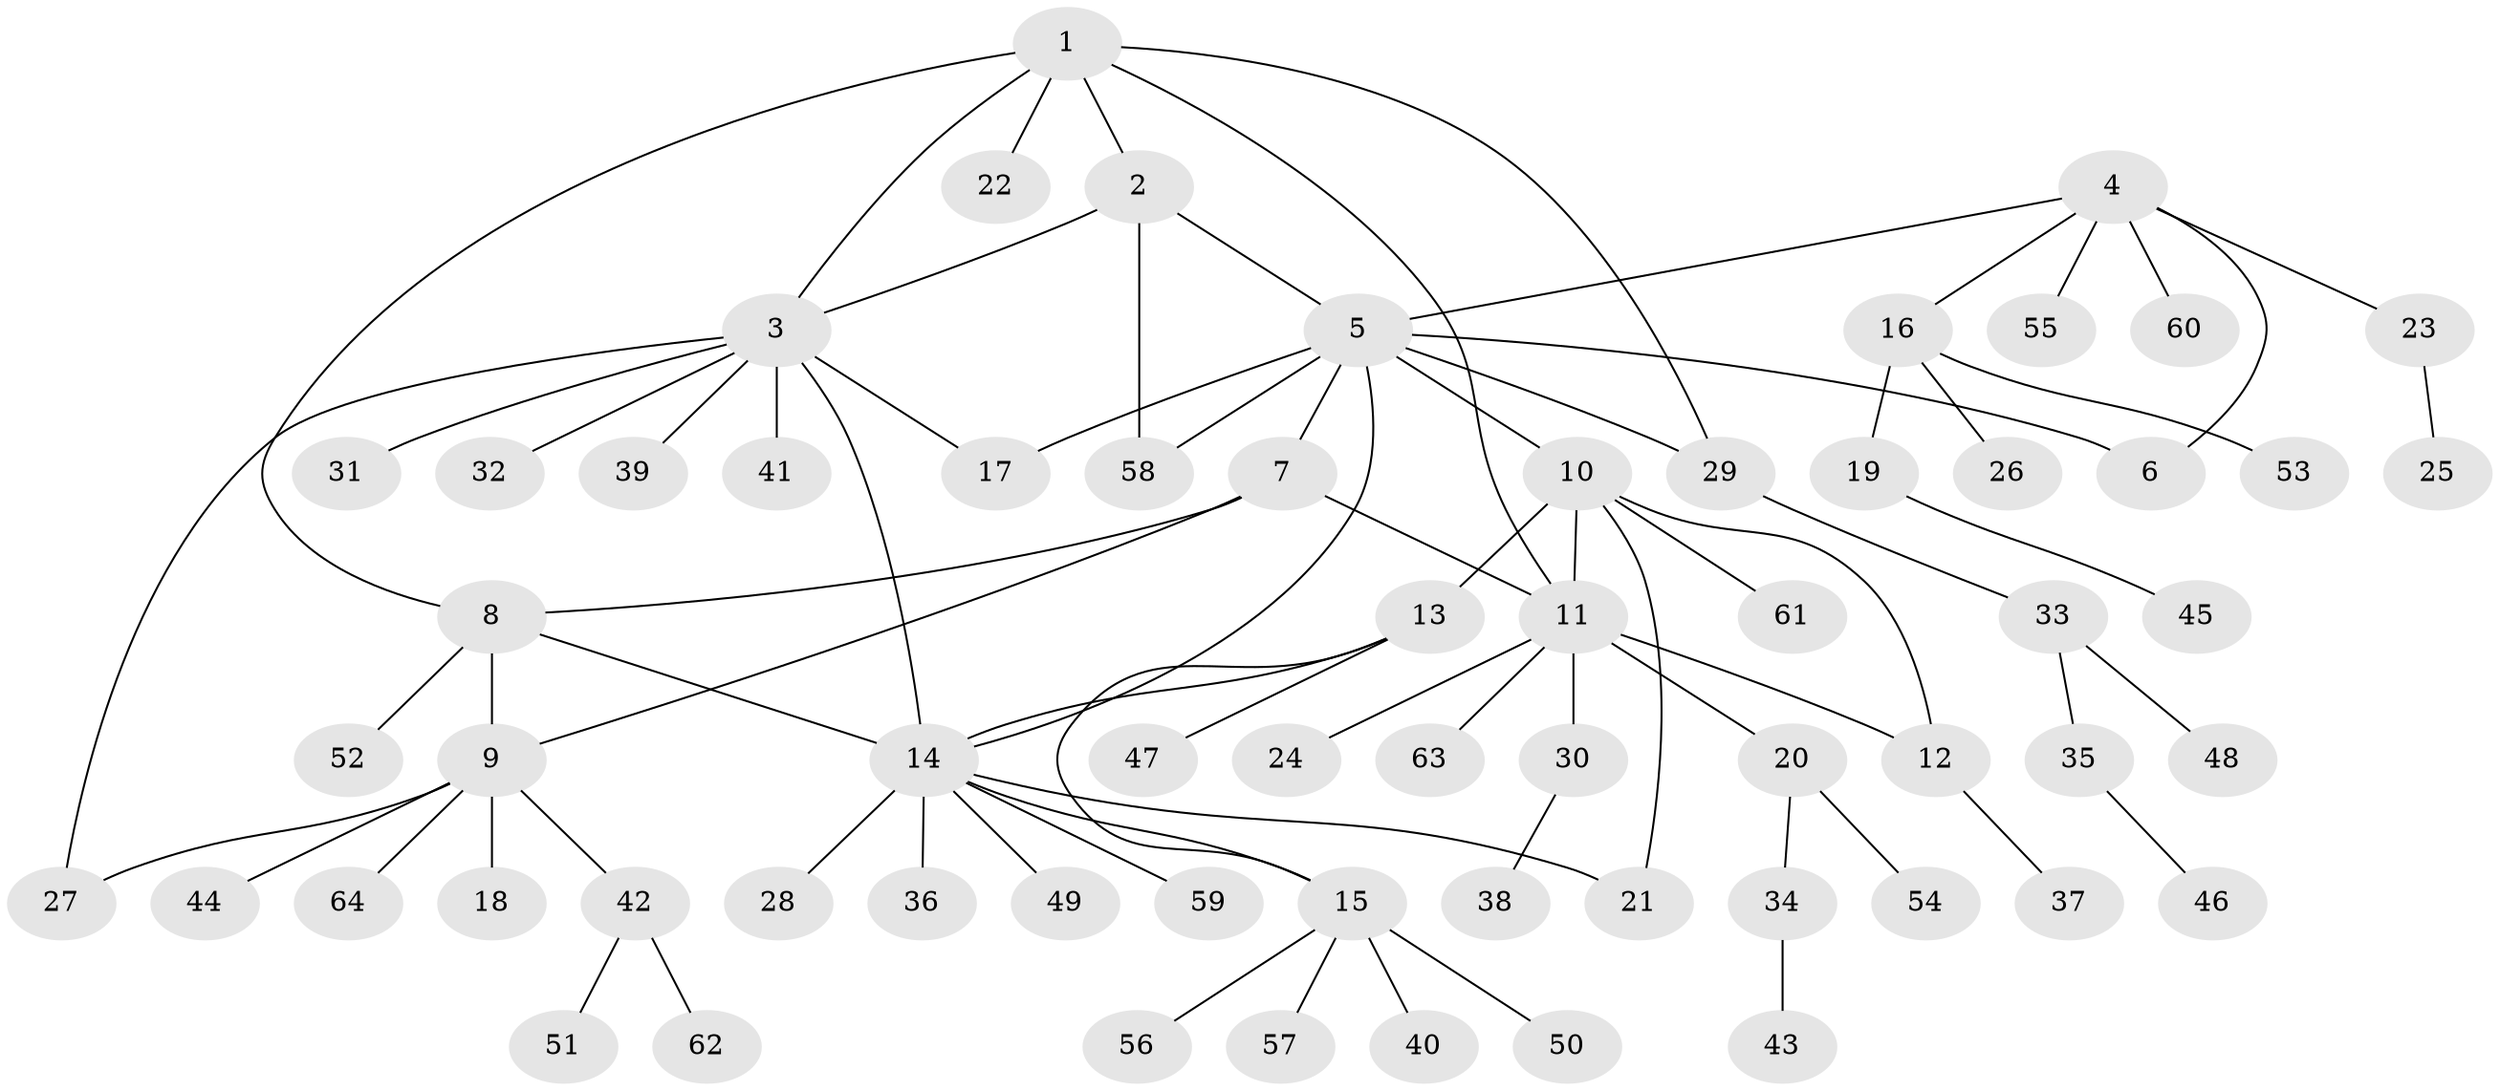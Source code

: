 // Generated by graph-tools (version 1.1) at 2025/55/03/09/25 04:55:46]
// undirected, 64 vertices, 79 edges
graph export_dot {
graph [start="1"]
  node [color=gray90,style=filled];
  1;
  2;
  3;
  4;
  5;
  6;
  7;
  8;
  9;
  10;
  11;
  12;
  13;
  14;
  15;
  16;
  17;
  18;
  19;
  20;
  21;
  22;
  23;
  24;
  25;
  26;
  27;
  28;
  29;
  30;
  31;
  32;
  33;
  34;
  35;
  36;
  37;
  38;
  39;
  40;
  41;
  42;
  43;
  44;
  45;
  46;
  47;
  48;
  49;
  50;
  51;
  52;
  53;
  54;
  55;
  56;
  57;
  58;
  59;
  60;
  61;
  62;
  63;
  64;
  1 -- 2;
  1 -- 3;
  1 -- 8;
  1 -- 11;
  1 -- 22;
  1 -- 29;
  2 -- 3;
  2 -- 5;
  2 -- 58;
  3 -- 14;
  3 -- 17;
  3 -- 27;
  3 -- 31;
  3 -- 32;
  3 -- 39;
  3 -- 41;
  4 -- 5;
  4 -- 6;
  4 -- 16;
  4 -- 23;
  4 -- 55;
  4 -- 60;
  5 -- 6;
  5 -- 7;
  5 -- 10;
  5 -- 14;
  5 -- 17;
  5 -- 29;
  5 -- 58;
  7 -- 8;
  7 -- 9;
  7 -- 11;
  8 -- 9;
  8 -- 14;
  8 -- 52;
  9 -- 18;
  9 -- 27;
  9 -- 42;
  9 -- 44;
  9 -- 64;
  10 -- 11;
  10 -- 12;
  10 -- 13;
  10 -- 21;
  10 -- 61;
  11 -- 12;
  11 -- 20;
  11 -- 24;
  11 -- 30;
  11 -- 63;
  12 -- 37;
  13 -- 14;
  13 -- 15;
  13 -- 47;
  14 -- 15;
  14 -- 21;
  14 -- 28;
  14 -- 36;
  14 -- 49;
  14 -- 59;
  15 -- 40;
  15 -- 50;
  15 -- 56;
  15 -- 57;
  16 -- 19;
  16 -- 26;
  16 -- 53;
  19 -- 45;
  20 -- 34;
  20 -- 54;
  23 -- 25;
  29 -- 33;
  30 -- 38;
  33 -- 35;
  33 -- 48;
  34 -- 43;
  35 -- 46;
  42 -- 51;
  42 -- 62;
}
